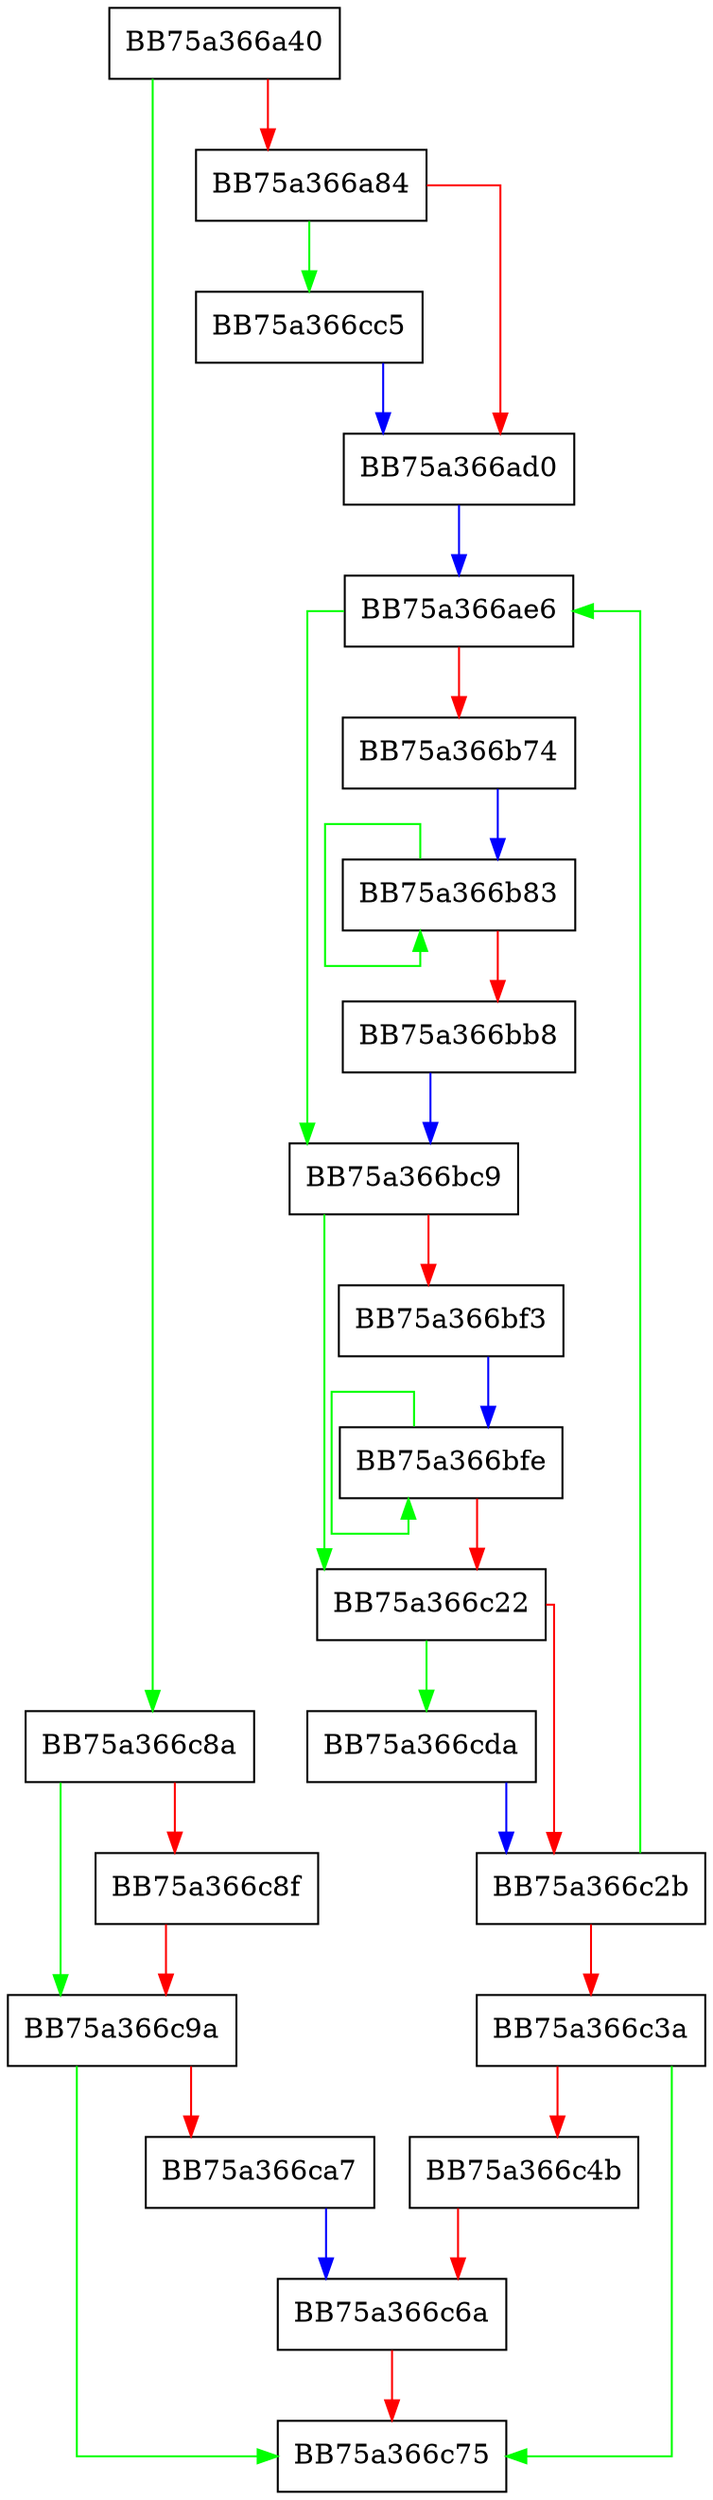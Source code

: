 digraph SymCryptFdefRawDivMod {
  node [shape="box"];
  graph [splines=ortho];
  BB75a366a40 -> BB75a366c8a [color="green"];
  BB75a366a40 -> BB75a366a84 [color="red"];
  BB75a366a84 -> BB75a366cc5 [color="green"];
  BB75a366a84 -> BB75a366ad0 [color="red"];
  BB75a366ad0 -> BB75a366ae6 [color="blue"];
  BB75a366ae6 -> BB75a366bc9 [color="green"];
  BB75a366ae6 -> BB75a366b74 [color="red"];
  BB75a366b74 -> BB75a366b83 [color="blue"];
  BB75a366b83 -> BB75a366b83 [color="green"];
  BB75a366b83 -> BB75a366bb8 [color="red"];
  BB75a366bb8 -> BB75a366bc9 [color="blue"];
  BB75a366bc9 -> BB75a366c22 [color="green"];
  BB75a366bc9 -> BB75a366bf3 [color="red"];
  BB75a366bf3 -> BB75a366bfe [color="blue"];
  BB75a366bfe -> BB75a366bfe [color="green"];
  BB75a366bfe -> BB75a366c22 [color="red"];
  BB75a366c22 -> BB75a366cda [color="green"];
  BB75a366c22 -> BB75a366c2b [color="red"];
  BB75a366c2b -> BB75a366ae6 [color="green"];
  BB75a366c2b -> BB75a366c3a [color="red"];
  BB75a366c3a -> BB75a366c75 [color="green"];
  BB75a366c3a -> BB75a366c4b [color="red"];
  BB75a366c4b -> BB75a366c6a [color="red"];
  BB75a366c6a -> BB75a366c75 [color="red"];
  BB75a366c8a -> BB75a366c9a [color="green"];
  BB75a366c8a -> BB75a366c8f [color="red"];
  BB75a366c8f -> BB75a366c9a [color="red"];
  BB75a366c9a -> BB75a366c75 [color="green"];
  BB75a366c9a -> BB75a366ca7 [color="red"];
  BB75a366ca7 -> BB75a366c6a [color="blue"];
  BB75a366cc5 -> BB75a366ad0 [color="blue"];
  BB75a366cda -> BB75a366c2b [color="blue"];
}